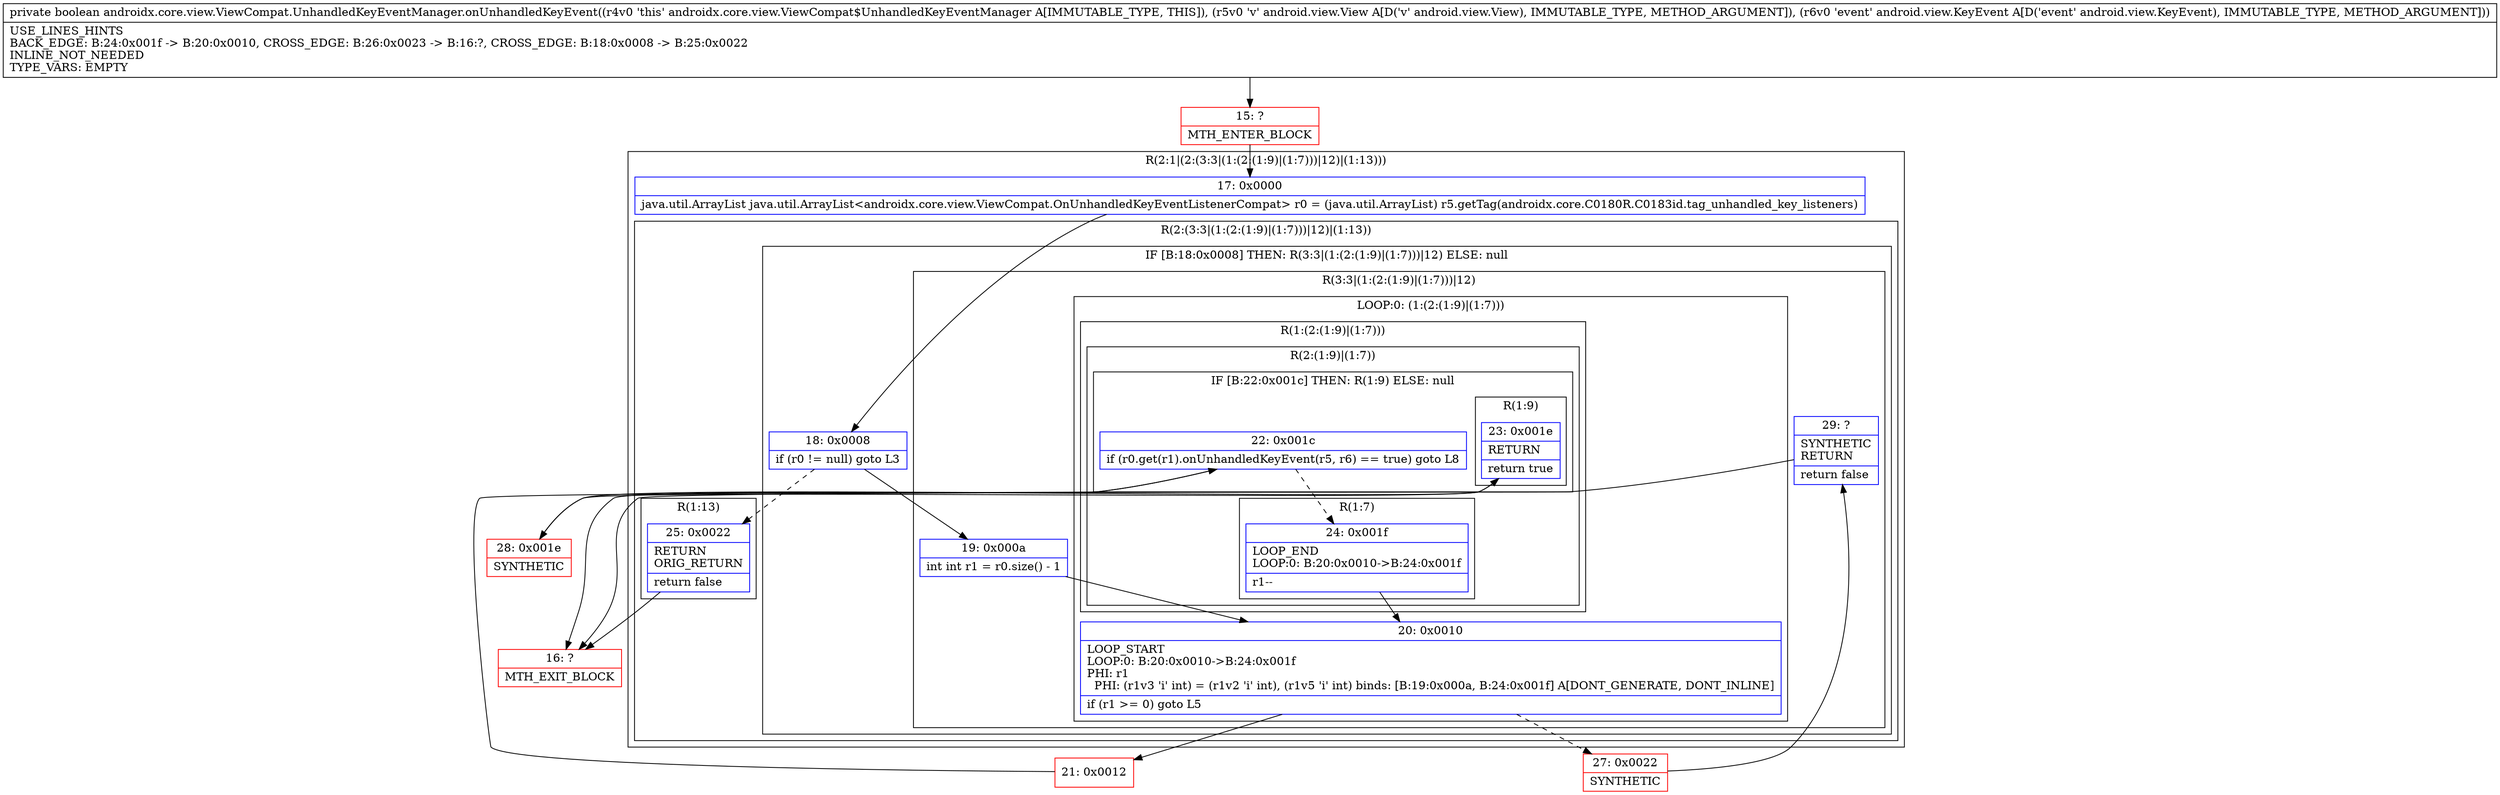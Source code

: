 digraph "CFG forandroidx.core.view.ViewCompat.UnhandledKeyEventManager.onUnhandledKeyEvent(Landroid\/view\/View;Landroid\/view\/KeyEvent;)Z" {
subgraph cluster_Region_2041582414 {
label = "R(2:1|(2:(3:3|(1:(2:(1:9)|(1:7)))|12)|(1:13)))";
node [shape=record,color=blue];
Node_17 [shape=record,label="{17\:\ 0x0000|java.util.ArrayList java.util.ArrayList\<androidx.core.view.ViewCompat.OnUnhandledKeyEventListenerCompat\> r0 = (java.util.ArrayList) r5.getTag(androidx.core.C0180R.C0183id.tag_unhandled_key_listeners)\l}"];
subgraph cluster_Region_624176554 {
label = "R(2:(3:3|(1:(2:(1:9)|(1:7)))|12)|(1:13))";
node [shape=record,color=blue];
subgraph cluster_IfRegion_290199134 {
label = "IF [B:18:0x0008] THEN: R(3:3|(1:(2:(1:9)|(1:7)))|12) ELSE: null";
node [shape=record,color=blue];
Node_18 [shape=record,label="{18\:\ 0x0008|if (r0 != null) goto L3\l}"];
subgraph cluster_Region_1543049690 {
label = "R(3:3|(1:(2:(1:9)|(1:7)))|12)";
node [shape=record,color=blue];
Node_19 [shape=record,label="{19\:\ 0x000a|int int r1 = r0.size() \- 1\l}"];
subgraph cluster_LoopRegion_1941094169 {
label = "LOOP:0: (1:(2:(1:9)|(1:7)))";
node [shape=record,color=blue];
Node_20 [shape=record,label="{20\:\ 0x0010|LOOP_START\lLOOP:0: B:20:0x0010\-\>B:24:0x001f\lPHI: r1 \l  PHI: (r1v3 'i' int) = (r1v2 'i' int), (r1v5 'i' int) binds: [B:19:0x000a, B:24:0x001f] A[DONT_GENERATE, DONT_INLINE]\l|if (r1 \>= 0) goto L5\l}"];
subgraph cluster_Region_476319450 {
label = "R(1:(2:(1:9)|(1:7)))";
node [shape=record,color=blue];
subgraph cluster_Region_277844276 {
label = "R(2:(1:9)|(1:7))";
node [shape=record,color=blue];
subgraph cluster_IfRegion_174188610 {
label = "IF [B:22:0x001c] THEN: R(1:9) ELSE: null";
node [shape=record,color=blue];
Node_22 [shape=record,label="{22\:\ 0x001c|if (r0.get(r1).onUnhandledKeyEvent(r5, r6) == true) goto L8\l}"];
subgraph cluster_Region_1633081179 {
label = "R(1:9)";
node [shape=record,color=blue];
Node_23 [shape=record,label="{23\:\ 0x001e|RETURN\l|return true\l}"];
}
}
subgraph cluster_Region_2070868406 {
label = "R(1:7)";
node [shape=record,color=blue];
Node_24 [shape=record,label="{24\:\ 0x001f|LOOP_END\lLOOP:0: B:20:0x0010\-\>B:24:0x001f\l|r1\-\-\l}"];
}
}
}
}
Node_29 [shape=record,label="{29\:\ ?|SYNTHETIC\lRETURN\l|return false\l}"];
}
}
subgraph cluster_Region_1695285158 {
label = "R(1:13)";
node [shape=record,color=blue];
Node_25 [shape=record,label="{25\:\ 0x0022|RETURN\lORIG_RETURN\l|return false\l}"];
}
}
}
Node_15 [shape=record,color=red,label="{15\:\ ?|MTH_ENTER_BLOCK\l}"];
Node_21 [shape=record,color=red,label="{21\:\ 0x0012}"];
Node_28 [shape=record,color=red,label="{28\:\ 0x001e|SYNTHETIC\l}"];
Node_16 [shape=record,color=red,label="{16\:\ ?|MTH_EXIT_BLOCK\l}"];
Node_27 [shape=record,color=red,label="{27\:\ 0x0022|SYNTHETIC\l}"];
MethodNode[shape=record,label="{private boolean androidx.core.view.ViewCompat.UnhandledKeyEventManager.onUnhandledKeyEvent((r4v0 'this' androidx.core.view.ViewCompat$UnhandledKeyEventManager A[IMMUTABLE_TYPE, THIS]), (r5v0 'v' android.view.View A[D('v' android.view.View), IMMUTABLE_TYPE, METHOD_ARGUMENT]), (r6v0 'event' android.view.KeyEvent A[D('event' android.view.KeyEvent), IMMUTABLE_TYPE, METHOD_ARGUMENT]))  | USE_LINES_HINTS\lBACK_EDGE: B:24:0x001f \-\> B:20:0x0010, CROSS_EDGE: B:26:0x0023 \-\> B:16:?, CROSS_EDGE: B:18:0x0008 \-\> B:25:0x0022\lINLINE_NOT_NEEDED\lTYPE_VARS: EMPTY\l}"];
MethodNode -> Node_15;Node_17 -> Node_18;
Node_18 -> Node_19;
Node_18 -> Node_25[style=dashed];
Node_19 -> Node_20;
Node_20 -> Node_21;
Node_20 -> Node_27[style=dashed];
Node_22 -> Node_24[style=dashed];
Node_22 -> Node_28;
Node_23 -> Node_16;
Node_24 -> Node_20;
Node_29 -> Node_16;
Node_25 -> Node_16;
Node_15 -> Node_17;
Node_21 -> Node_22;
Node_28 -> Node_23;
Node_27 -> Node_29;
}

